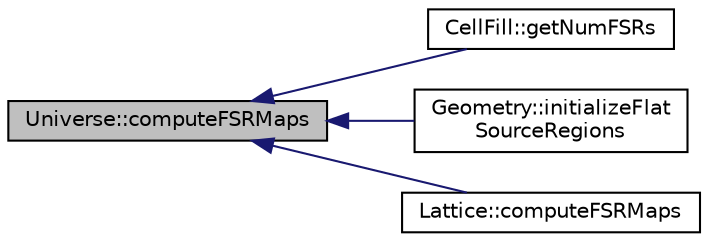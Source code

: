 digraph "Universe::computeFSRMaps"
{
  edge [fontname="Helvetica",fontsize="10",labelfontname="Helvetica",labelfontsize="10"];
  node [fontname="Helvetica",fontsize="10",shape=record];
  rankdir="LR";
  Node1 [label="Universe::computeFSRMaps",height=0.2,width=0.4,color="black", fillcolor="grey75", style="filled" fontcolor="black"];
  Node1 -> Node2 [dir="back",color="midnightblue",fontsize="10",style="solid",fontname="Helvetica"];
  Node2 [label="CellFill::getNumFSRs",height=0.2,width=0.4,color="black", fillcolor="white", style="filled",URL="$classCellFill.html#a42d8ee528341de4ec858731f0c35b649",tooltip="Return the number of flat source regions in this CellFill."];
  Node1 -> Node3 [dir="back",color="midnightblue",fontsize="10",style="solid",fontname="Helvetica"];
  Node3 [label="Geometry::initializeFlat\lSourceRegions",height=0.2,width=0.4,color="black", fillcolor="white", style="filled",URL="$classGeometry.html#ad951597b0a94c3f4c43db865ae30218d",tooltip="Compute the number of flat source regions in the Geometry and initialize arrays for FSR IDs and maps..."];
  Node1 -> Node4 [dir="back",color="midnightblue",fontsize="10",style="solid",fontname="Helvetica"];
  Node4 [label="Lattice::computeFSRMaps",height=0.2,width=0.4,color="black", fillcolor="white", style="filled",URL="$classLattice.html#afc84badb58ce4b9c3946fcc944647c30",tooltip="Computes the flat source region base indices for each of the Lattice cells within this Lattice (i..."];
}
